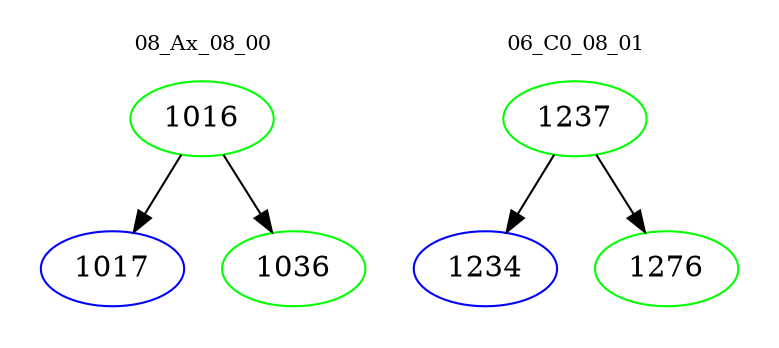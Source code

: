 digraph{
subgraph cluster_0 {
color = white
label = "08_Ax_08_00";
fontsize=10;
T0_1016 [label="1016", color="green"]
T0_1016 -> T0_1017 [color="black"]
T0_1017 [label="1017", color="blue"]
T0_1016 -> T0_1036 [color="black"]
T0_1036 [label="1036", color="green"]
}
subgraph cluster_1 {
color = white
label = "06_C0_08_01";
fontsize=10;
T1_1237 [label="1237", color="green"]
T1_1237 -> T1_1234 [color="black"]
T1_1234 [label="1234", color="blue"]
T1_1237 -> T1_1276 [color="black"]
T1_1276 [label="1276", color="green"]
}
}
